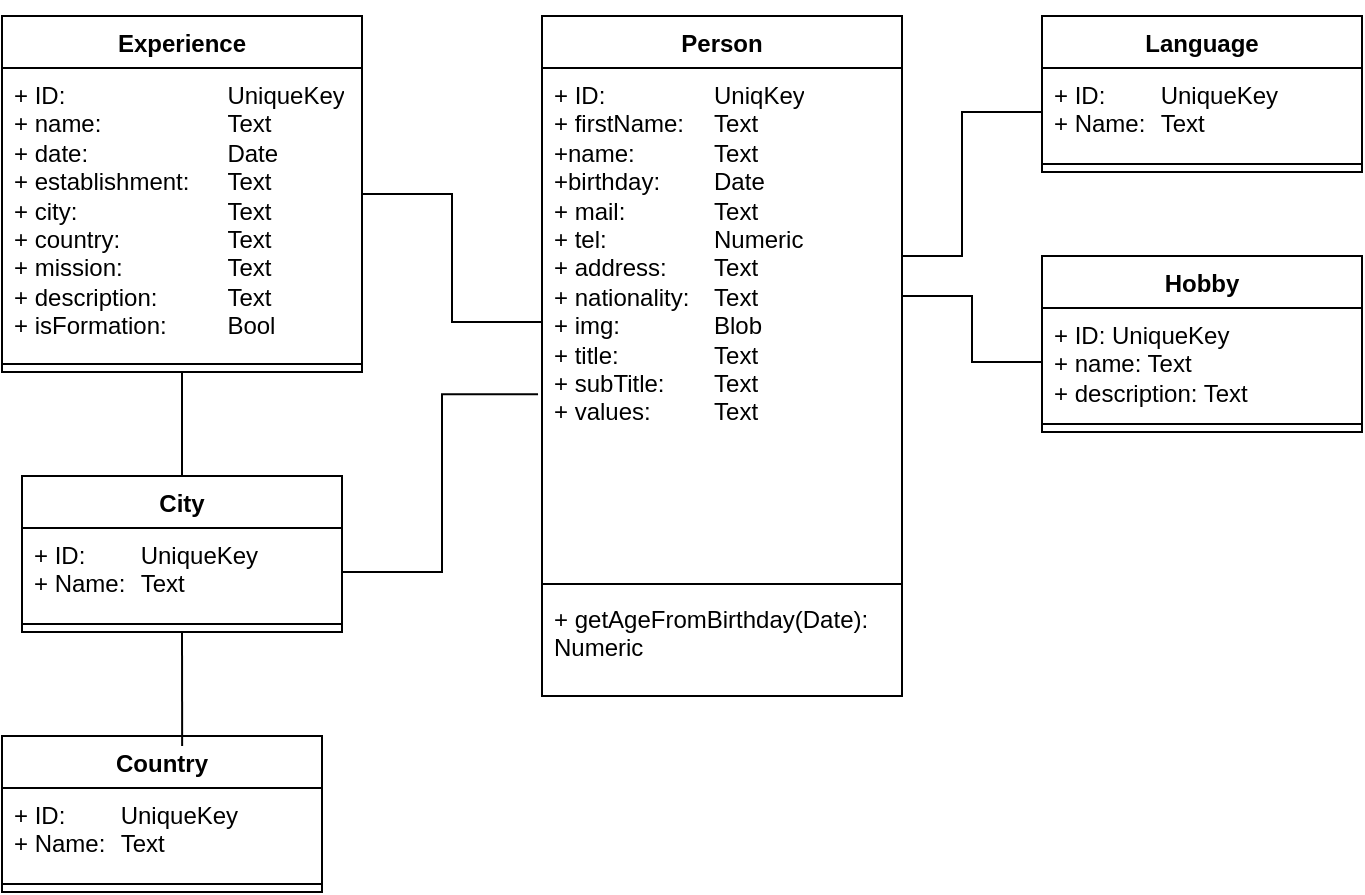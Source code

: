 <mxfile version="26.1.1">
  <diagram name="Page-1" id="fiO1XcaWk8W0oTtzus2Q">
    <mxGraphModel dx="1434" dy="772" grid="1" gridSize="10" guides="1" tooltips="1" connect="1" arrows="1" fold="1" page="1" pageScale="1" pageWidth="827" pageHeight="1169" math="0" shadow="0">
      <root>
        <mxCell id="0" />
        <mxCell id="1" parent="0" />
        <mxCell id="qh9NZ0_jys3TYbjNlazW-21" value="Language" style="swimlane;fontStyle=1;align=center;verticalAlign=top;childLayout=stackLayout;horizontal=1;startSize=26;horizontalStack=0;resizeParent=1;resizeParentMax=0;resizeLast=0;collapsible=1;marginBottom=0;whiteSpace=wrap;html=1;" vertex="1" parent="1">
          <mxGeometry x="630" y="80" width="160" height="78" as="geometry" />
        </mxCell>
        <mxCell id="qh9NZ0_jys3TYbjNlazW-22" value="+ ID: &lt;span style=&quot;white-space: pre;&quot;&gt;&#x9;&lt;/span&gt;UniqueKey&lt;div&gt;+ Name: &lt;span style=&quot;white-space: pre;&quot;&gt;&#x9;&lt;/span&gt;Text&lt;/div&gt;" style="text;strokeColor=none;fillColor=none;align=left;verticalAlign=top;spacingLeft=4;spacingRight=4;overflow=hidden;rotatable=0;points=[[0,0.5],[1,0.5]];portConstraint=eastwest;whiteSpace=wrap;html=1;" vertex="1" parent="qh9NZ0_jys3TYbjNlazW-21">
          <mxGeometry y="26" width="160" height="44" as="geometry" />
        </mxCell>
        <mxCell id="qh9NZ0_jys3TYbjNlazW-23" value="" style="line;strokeWidth=1;fillColor=none;align=left;verticalAlign=middle;spacingTop=-1;spacingLeft=3;spacingRight=3;rotatable=0;labelPosition=right;points=[];portConstraint=eastwest;strokeColor=inherit;" vertex="1" parent="qh9NZ0_jys3TYbjNlazW-21">
          <mxGeometry y="70" width="160" height="8" as="geometry" />
        </mxCell>
        <mxCell id="qh9NZ0_jys3TYbjNlazW-58" style="edgeStyle=orthogonalEdgeStyle;rounded=0;orthogonalLoop=1;jettySize=auto;html=1;exitX=0.5;exitY=1;exitDx=0;exitDy=0;entryX=0.5;entryY=0;entryDx=0;entryDy=0;endArrow=none;startFill=0;" edge="1" parent="1" source="qh9NZ0_jys3TYbjNlazW-25" target="qh9NZ0_jys3TYbjNlazW-29">
          <mxGeometry relative="1" as="geometry" />
        </mxCell>
        <mxCell id="qh9NZ0_jys3TYbjNlazW-25" value="Experience" style="swimlane;fontStyle=1;align=center;verticalAlign=top;childLayout=stackLayout;horizontal=1;startSize=26;horizontalStack=0;resizeParent=1;resizeParentMax=0;resizeLast=0;collapsible=1;marginBottom=0;whiteSpace=wrap;html=1;" vertex="1" parent="1">
          <mxGeometry x="110" y="80" width="180" height="178" as="geometry" />
        </mxCell>
        <mxCell id="qh9NZ0_jys3TYbjNlazW-26" value="+ ID: &lt;span style=&quot;white-space: pre;&quot;&gt;&#x9;&lt;/span&gt;&lt;span style=&quot;white-space: pre;&quot;&gt;&#x9;&lt;span style=&quot;white-space: pre;&quot;&gt;&#x9;&lt;/span&gt;&lt;/span&gt;UniqueKey&lt;div&gt;+ name: &lt;span style=&quot;white-space: pre;&quot;&gt;&#x9;&lt;/span&gt;&lt;span style=&quot;white-space: pre;&quot;&gt;&#x9;&lt;span style=&quot;white-space: pre;&quot;&gt;&#x9;&lt;/span&gt;&lt;/span&gt;Text&lt;/div&gt;&lt;div&gt;+ date:&lt;span style=&quot;white-space: pre;&quot;&gt;&#x9;&lt;/span&gt;&lt;span style=&quot;white-space: pre;&quot;&gt;&#x9;&lt;span style=&quot;white-space: pre;&quot;&gt;&#x9;&lt;/span&gt;&lt;/span&gt;Date&lt;/div&gt;&lt;div&gt;+ establishment:&lt;span style=&quot;white-space: pre;&quot;&gt;&#x9;&lt;/span&gt;Text&lt;/div&gt;&lt;div&gt;+ city:&lt;span style=&quot;white-space: pre;&quot;&gt;&#x9;&lt;/span&gt;&lt;span style=&quot;white-space: pre;&quot;&gt;&#x9;&lt;span style=&quot;white-space: pre;&quot;&gt;&#x9;&lt;/span&gt;&lt;/span&gt;Text&lt;/div&gt;&lt;div&gt;+ country:&lt;span style=&quot;white-space: pre;&quot;&gt;&#x9;&lt;span style=&quot;white-space: pre;&quot;&gt;&#x9;&lt;/span&gt;&lt;/span&gt;Text&lt;/div&gt;&lt;div&gt;+ mission:&lt;span style=&quot;white-space: pre;&quot;&gt;&#x9;&lt;span style=&quot;white-space: pre;&quot;&gt;&#x9;&lt;/span&gt;&lt;/span&gt;Text&lt;/div&gt;&lt;div&gt;+ description:&lt;span style=&quot;white-space: pre;&quot;&gt;&#x9;&lt;span style=&quot;white-space: pre;&quot;&gt;&#x9;&lt;/span&gt;&lt;/span&gt;Text&lt;/div&gt;&lt;div&gt;+ isFormation:&lt;span style=&quot;white-space: pre;&quot;&gt;&#x9;&lt;/span&gt;&lt;span style=&quot;white-space: pre;&quot;&gt;&#x9;&lt;/span&gt;Bool&lt;/div&gt;" style="text;strokeColor=none;fillColor=none;align=left;verticalAlign=top;spacingLeft=4;spacingRight=4;overflow=hidden;rotatable=0;points=[[0,0.5],[1,0.5]];portConstraint=eastwest;whiteSpace=wrap;html=1;" vertex="1" parent="qh9NZ0_jys3TYbjNlazW-25">
          <mxGeometry y="26" width="180" height="144" as="geometry" />
        </mxCell>
        <mxCell id="qh9NZ0_jys3TYbjNlazW-27" value="" style="line;strokeWidth=1;fillColor=none;align=left;verticalAlign=middle;spacingTop=-1;spacingLeft=3;spacingRight=3;rotatable=0;labelPosition=right;points=[];portConstraint=eastwest;strokeColor=inherit;" vertex="1" parent="qh9NZ0_jys3TYbjNlazW-25">
          <mxGeometry y="170" width="180" height="8" as="geometry" />
        </mxCell>
        <mxCell id="qh9NZ0_jys3TYbjNlazW-29" value="City" style="swimlane;fontStyle=1;align=center;verticalAlign=top;childLayout=stackLayout;horizontal=1;startSize=26;horizontalStack=0;resizeParent=1;resizeParentMax=0;resizeLast=0;collapsible=1;marginBottom=0;whiteSpace=wrap;html=1;" vertex="1" parent="1">
          <mxGeometry x="120" y="310" width="160" height="78" as="geometry" />
        </mxCell>
        <mxCell id="qh9NZ0_jys3TYbjNlazW-30" value="+ ID: &lt;span style=&quot;white-space: pre;&quot;&gt;&#x9;&lt;/span&gt;UniqueKey&lt;div&gt;+ Name: &lt;span style=&quot;white-space: pre;&quot;&gt;&#x9;&lt;/span&gt;Text&lt;/div&gt;" style="text;strokeColor=none;fillColor=none;align=left;verticalAlign=top;spacingLeft=4;spacingRight=4;overflow=hidden;rotatable=0;points=[[0,0.5],[1,0.5]];portConstraint=eastwest;whiteSpace=wrap;html=1;" vertex="1" parent="qh9NZ0_jys3TYbjNlazW-29">
          <mxGeometry y="26" width="160" height="44" as="geometry" />
        </mxCell>
        <mxCell id="qh9NZ0_jys3TYbjNlazW-31" value="" style="line;strokeWidth=1;fillColor=none;align=left;verticalAlign=middle;spacingTop=-1;spacingLeft=3;spacingRight=3;rotatable=0;labelPosition=right;points=[];portConstraint=eastwest;strokeColor=inherit;" vertex="1" parent="qh9NZ0_jys3TYbjNlazW-29">
          <mxGeometry y="70" width="160" height="8" as="geometry" />
        </mxCell>
        <mxCell id="qh9NZ0_jys3TYbjNlazW-54" style="edgeStyle=orthogonalEdgeStyle;rounded=0;orthogonalLoop=1;jettySize=auto;html=1;exitX=0.5;exitY=0;exitDx=0;exitDy=0;" edge="1" parent="1" source="qh9NZ0_jys3TYbjNlazW-33">
          <mxGeometry relative="1" as="geometry">
            <mxPoint x="460" y="90" as="targetPoint" />
          </mxGeometry>
        </mxCell>
        <mxCell id="qh9NZ0_jys3TYbjNlazW-33" value="Person" style="swimlane;fontStyle=1;align=center;verticalAlign=top;childLayout=stackLayout;horizontal=1;startSize=26;horizontalStack=0;resizeParent=1;resizeParentMax=0;resizeLast=0;collapsible=1;marginBottom=0;whiteSpace=wrap;html=1;" vertex="1" parent="1">
          <mxGeometry x="380" y="80" width="180" height="340" as="geometry" />
        </mxCell>
        <mxCell id="qh9NZ0_jys3TYbjNlazW-34" value="+ ID: &lt;span style=&quot;white-space: pre;&quot;&gt;&#x9;&lt;/span&gt;&lt;span style=&quot;white-space: pre;&quot;&gt;&#x9;&lt;/span&gt;UniqKey&lt;div&gt;+ firstName:&lt;span style=&quot;white-space: pre;&quot;&gt;&#x9;&lt;/span&gt;Text&lt;/div&gt;&lt;div&gt;+name:&lt;span style=&quot;white-space: pre;&quot;&gt;&#x9;&lt;span style=&quot;white-space: pre;&quot;&gt;&#x9;&lt;/span&gt;&lt;/span&gt;Text&lt;/div&gt;&lt;div&gt;+birthday:&lt;span style=&quot;white-space: pre;&quot;&gt;&#x9;&lt;/span&gt;Date&lt;/div&gt;&lt;div&gt;+ mail:&lt;span style=&quot;white-space: pre;&quot;&gt;&#x9;&lt;/span&gt;&lt;span style=&quot;white-space: pre;&quot;&gt;&#x9;&lt;/span&gt;Text&lt;/div&gt;&lt;div&gt;+ tel:&lt;span style=&quot;white-space: pre;&quot;&gt;&#x9;&lt;/span&gt;&lt;span style=&quot;white-space: pre;&quot;&gt;&#x9;&lt;/span&gt;Numeric&lt;/div&gt;&lt;div&gt;+ address:&lt;span style=&quot;white-space: pre;&quot;&gt;&#x9;&lt;/span&gt;Text&lt;/div&gt;&lt;div&gt;+ nationality:&lt;span style=&quot;white-space: pre;&quot;&gt;&#x9;&lt;/span&gt;Text&lt;/div&gt;&lt;div&gt;+ img:&lt;span style=&quot;white-space: pre;&quot;&gt;&#x9;&lt;/span&gt;&lt;span style=&quot;white-space: pre;&quot;&gt;&#x9;&lt;/span&gt;Blob&lt;/div&gt;&lt;div&gt;+ title:&lt;span style=&quot;white-space: pre;&quot;&gt;&#x9;&lt;/span&gt;&lt;span style=&quot;white-space: pre;&quot;&gt;&#x9;&lt;/span&gt;Text&lt;/div&gt;&lt;div&gt;+ subTitle:&lt;span style=&quot;white-space: pre;&quot;&gt;&#x9;&lt;/span&gt;Text&lt;/div&gt;&lt;div&gt;+ values:&lt;span style=&quot;white-space: pre;&quot;&gt;&#x9;&lt;/span&gt;&lt;span style=&quot;white-space: pre;&quot;&gt;&#x9;&lt;/span&gt;Text&lt;/div&gt;" style="text;strokeColor=none;fillColor=none;align=left;verticalAlign=top;spacingLeft=4;spacingRight=4;overflow=hidden;rotatable=0;points=[[0,0.5],[1,0.5]];portConstraint=eastwest;whiteSpace=wrap;html=1;" vertex="1" parent="qh9NZ0_jys3TYbjNlazW-33">
          <mxGeometry y="26" width="180" height="254" as="geometry" />
        </mxCell>
        <mxCell id="qh9NZ0_jys3TYbjNlazW-35" value="" style="line;strokeWidth=1;fillColor=none;align=left;verticalAlign=middle;spacingTop=-1;spacingLeft=3;spacingRight=3;rotatable=0;labelPosition=right;points=[];portConstraint=eastwest;strokeColor=inherit;" vertex="1" parent="qh9NZ0_jys3TYbjNlazW-33">
          <mxGeometry y="280" width="180" height="8" as="geometry" />
        </mxCell>
        <mxCell id="qh9NZ0_jys3TYbjNlazW-36" value="+ getAgeFromBirthday(Date): Numeric" style="text;strokeColor=none;fillColor=none;align=left;verticalAlign=top;spacingLeft=4;spacingRight=4;overflow=hidden;rotatable=0;points=[[0,0.5],[1,0.5]];portConstraint=eastwest;whiteSpace=wrap;html=1;" vertex="1" parent="qh9NZ0_jys3TYbjNlazW-33">
          <mxGeometry y="288" width="180" height="52" as="geometry" />
        </mxCell>
        <mxCell id="qh9NZ0_jys3TYbjNlazW-41" value="Hobby" style="swimlane;fontStyle=1;align=center;verticalAlign=top;childLayout=stackLayout;horizontal=1;startSize=26;horizontalStack=0;resizeParent=1;resizeParentMax=0;resizeLast=0;collapsible=1;marginBottom=0;whiteSpace=wrap;html=1;" vertex="1" parent="1">
          <mxGeometry x="630" y="200" width="160" height="88" as="geometry" />
        </mxCell>
        <mxCell id="qh9NZ0_jys3TYbjNlazW-42" value="+ ID: UniqueKey&lt;div&gt;+ name: Text&lt;/div&gt;&lt;div&gt;+ description: Text&lt;/div&gt;" style="text;strokeColor=none;fillColor=none;align=left;verticalAlign=top;spacingLeft=4;spacingRight=4;overflow=hidden;rotatable=0;points=[[0,0.5],[1,0.5]];portConstraint=eastwest;whiteSpace=wrap;html=1;" vertex="1" parent="qh9NZ0_jys3TYbjNlazW-41">
          <mxGeometry y="26" width="160" height="54" as="geometry" />
        </mxCell>
        <mxCell id="qh9NZ0_jys3TYbjNlazW-43" value="" style="line;strokeWidth=1;fillColor=none;align=left;verticalAlign=middle;spacingTop=-1;spacingLeft=3;spacingRight=3;rotatable=0;labelPosition=right;points=[];portConstraint=eastwest;strokeColor=inherit;" vertex="1" parent="qh9NZ0_jys3TYbjNlazW-41">
          <mxGeometry y="80" width="160" height="8" as="geometry" />
        </mxCell>
        <mxCell id="qh9NZ0_jys3TYbjNlazW-49" value="Country" style="swimlane;fontStyle=1;align=center;verticalAlign=top;childLayout=stackLayout;horizontal=1;startSize=26;horizontalStack=0;resizeParent=1;resizeParentMax=0;resizeLast=0;collapsible=1;marginBottom=0;whiteSpace=wrap;html=1;" vertex="1" parent="1">
          <mxGeometry x="110" y="440" width="160" height="78" as="geometry" />
        </mxCell>
        <mxCell id="qh9NZ0_jys3TYbjNlazW-50" value="+ ID: &lt;span style=&quot;white-space: pre;&quot;&gt;&#x9;&lt;/span&gt;UniqueKey&lt;div&gt;+ Name: &lt;span style=&quot;white-space: pre;&quot;&gt;&#x9;&lt;/span&gt;Text&lt;/div&gt;" style="text;strokeColor=none;fillColor=none;align=left;verticalAlign=top;spacingLeft=4;spacingRight=4;overflow=hidden;rotatable=0;points=[[0,0.5],[1,0.5]];portConstraint=eastwest;whiteSpace=wrap;html=1;" vertex="1" parent="qh9NZ0_jys3TYbjNlazW-49">
          <mxGeometry y="26" width="160" height="44" as="geometry" />
        </mxCell>
        <mxCell id="qh9NZ0_jys3TYbjNlazW-51" value="" style="line;strokeWidth=1;fillColor=none;align=left;verticalAlign=middle;spacingTop=-1;spacingLeft=3;spacingRight=3;rotatable=0;labelPosition=right;points=[];portConstraint=eastwest;strokeColor=inherit;" vertex="1" parent="qh9NZ0_jys3TYbjNlazW-49">
          <mxGeometry y="70" width="160" height="8" as="geometry" />
        </mxCell>
        <mxCell id="qh9NZ0_jys3TYbjNlazW-55" style="edgeStyle=orthogonalEdgeStyle;rounded=0;orthogonalLoop=1;jettySize=auto;html=1;exitX=0;exitY=0.5;exitDx=0;exitDy=0;entryX=1;entryY=0.5;entryDx=0;entryDy=0;endArrow=none;startFill=0;" edge="1" parent="1" source="qh9NZ0_jys3TYbjNlazW-34" target="qh9NZ0_jys3TYbjNlazW-25">
          <mxGeometry relative="1" as="geometry" />
        </mxCell>
        <mxCell id="qh9NZ0_jys3TYbjNlazW-56" style="edgeStyle=orthogonalEdgeStyle;rounded=0;orthogonalLoop=1;jettySize=auto;html=1;entryX=0;entryY=0.5;entryDx=0;entryDy=0;endArrow=none;startFill=0;" edge="1" parent="1" target="qh9NZ0_jys3TYbjNlazW-22">
          <mxGeometry relative="1" as="geometry">
            <mxPoint x="560" y="200" as="sourcePoint" />
            <Array as="points">
              <mxPoint x="590" y="200" />
              <mxPoint x="590" y="128" />
            </Array>
          </mxGeometry>
        </mxCell>
        <mxCell id="qh9NZ0_jys3TYbjNlazW-57" style="edgeStyle=orthogonalEdgeStyle;rounded=0;orthogonalLoop=1;jettySize=auto;html=1;entryX=0;entryY=0.5;entryDx=0;entryDy=0;endArrow=none;startFill=0;" edge="1" parent="1" source="qh9NZ0_jys3TYbjNlazW-34" target="qh9NZ0_jys3TYbjNlazW-42">
          <mxGeometry relative="1" as="geometry">
            <Array as="points">
              <mxPoint x="595" y="220" />
              <mxPoint x="595" y="253" />
            </Array>
          </mxGeometry>
        </mxCell>
        <mxCell id="qh9NZ0_jys3TYbjNlazW-59" style="rounded=0;orthogonalLoop=1;jettySize=auto;html=1;exitX=0.5;exitY=1;exitDx=0;exitDy=0;entryX=0.563;entryY=0.064;entryDx=0;entryDy=0;entryPerimeter=0;endArrow=none;startFill=0;" edge="1" parent="1" source="qh9NZ0_jys3TYbjNlazW-29" target="qh9NZ0_jys3TYbjNlazW-49">
          <mxGeometry relative="1" as="geometry" />
        </mxCell>
        <mxCell id="qh9NZ0_jys3TYbjNlazW-60" style="rounded=0;orthogonalLoop=1;jettySize=auto;html=1;exitX=-0.011;exitY=0.642;exitDx=0;exitDy=0;exitPerimeter=0;entryX=1;entryY=0.5;entryDx=0;entryDy=0;edgeStyle=orthogonalEdgeStyle;endArrow=none;startFill=0;" edge="1" parent="1" source="qh9NZ0_jys3TYbjNlazW-34" target="qh9NZ0_jys3TYbjNlazW-30">
          <mxGeometry relative="1" as="geometry">
            <mxPoint x="400" y="286.5" as="sourcePoint" />
            <mxPoint x="300" y="411.5" as="targetPoint" />
          </mxGeometry>
        </mxCell>
      </root>
    </mxGraphModel>
  </diagram>
</mxfile>

